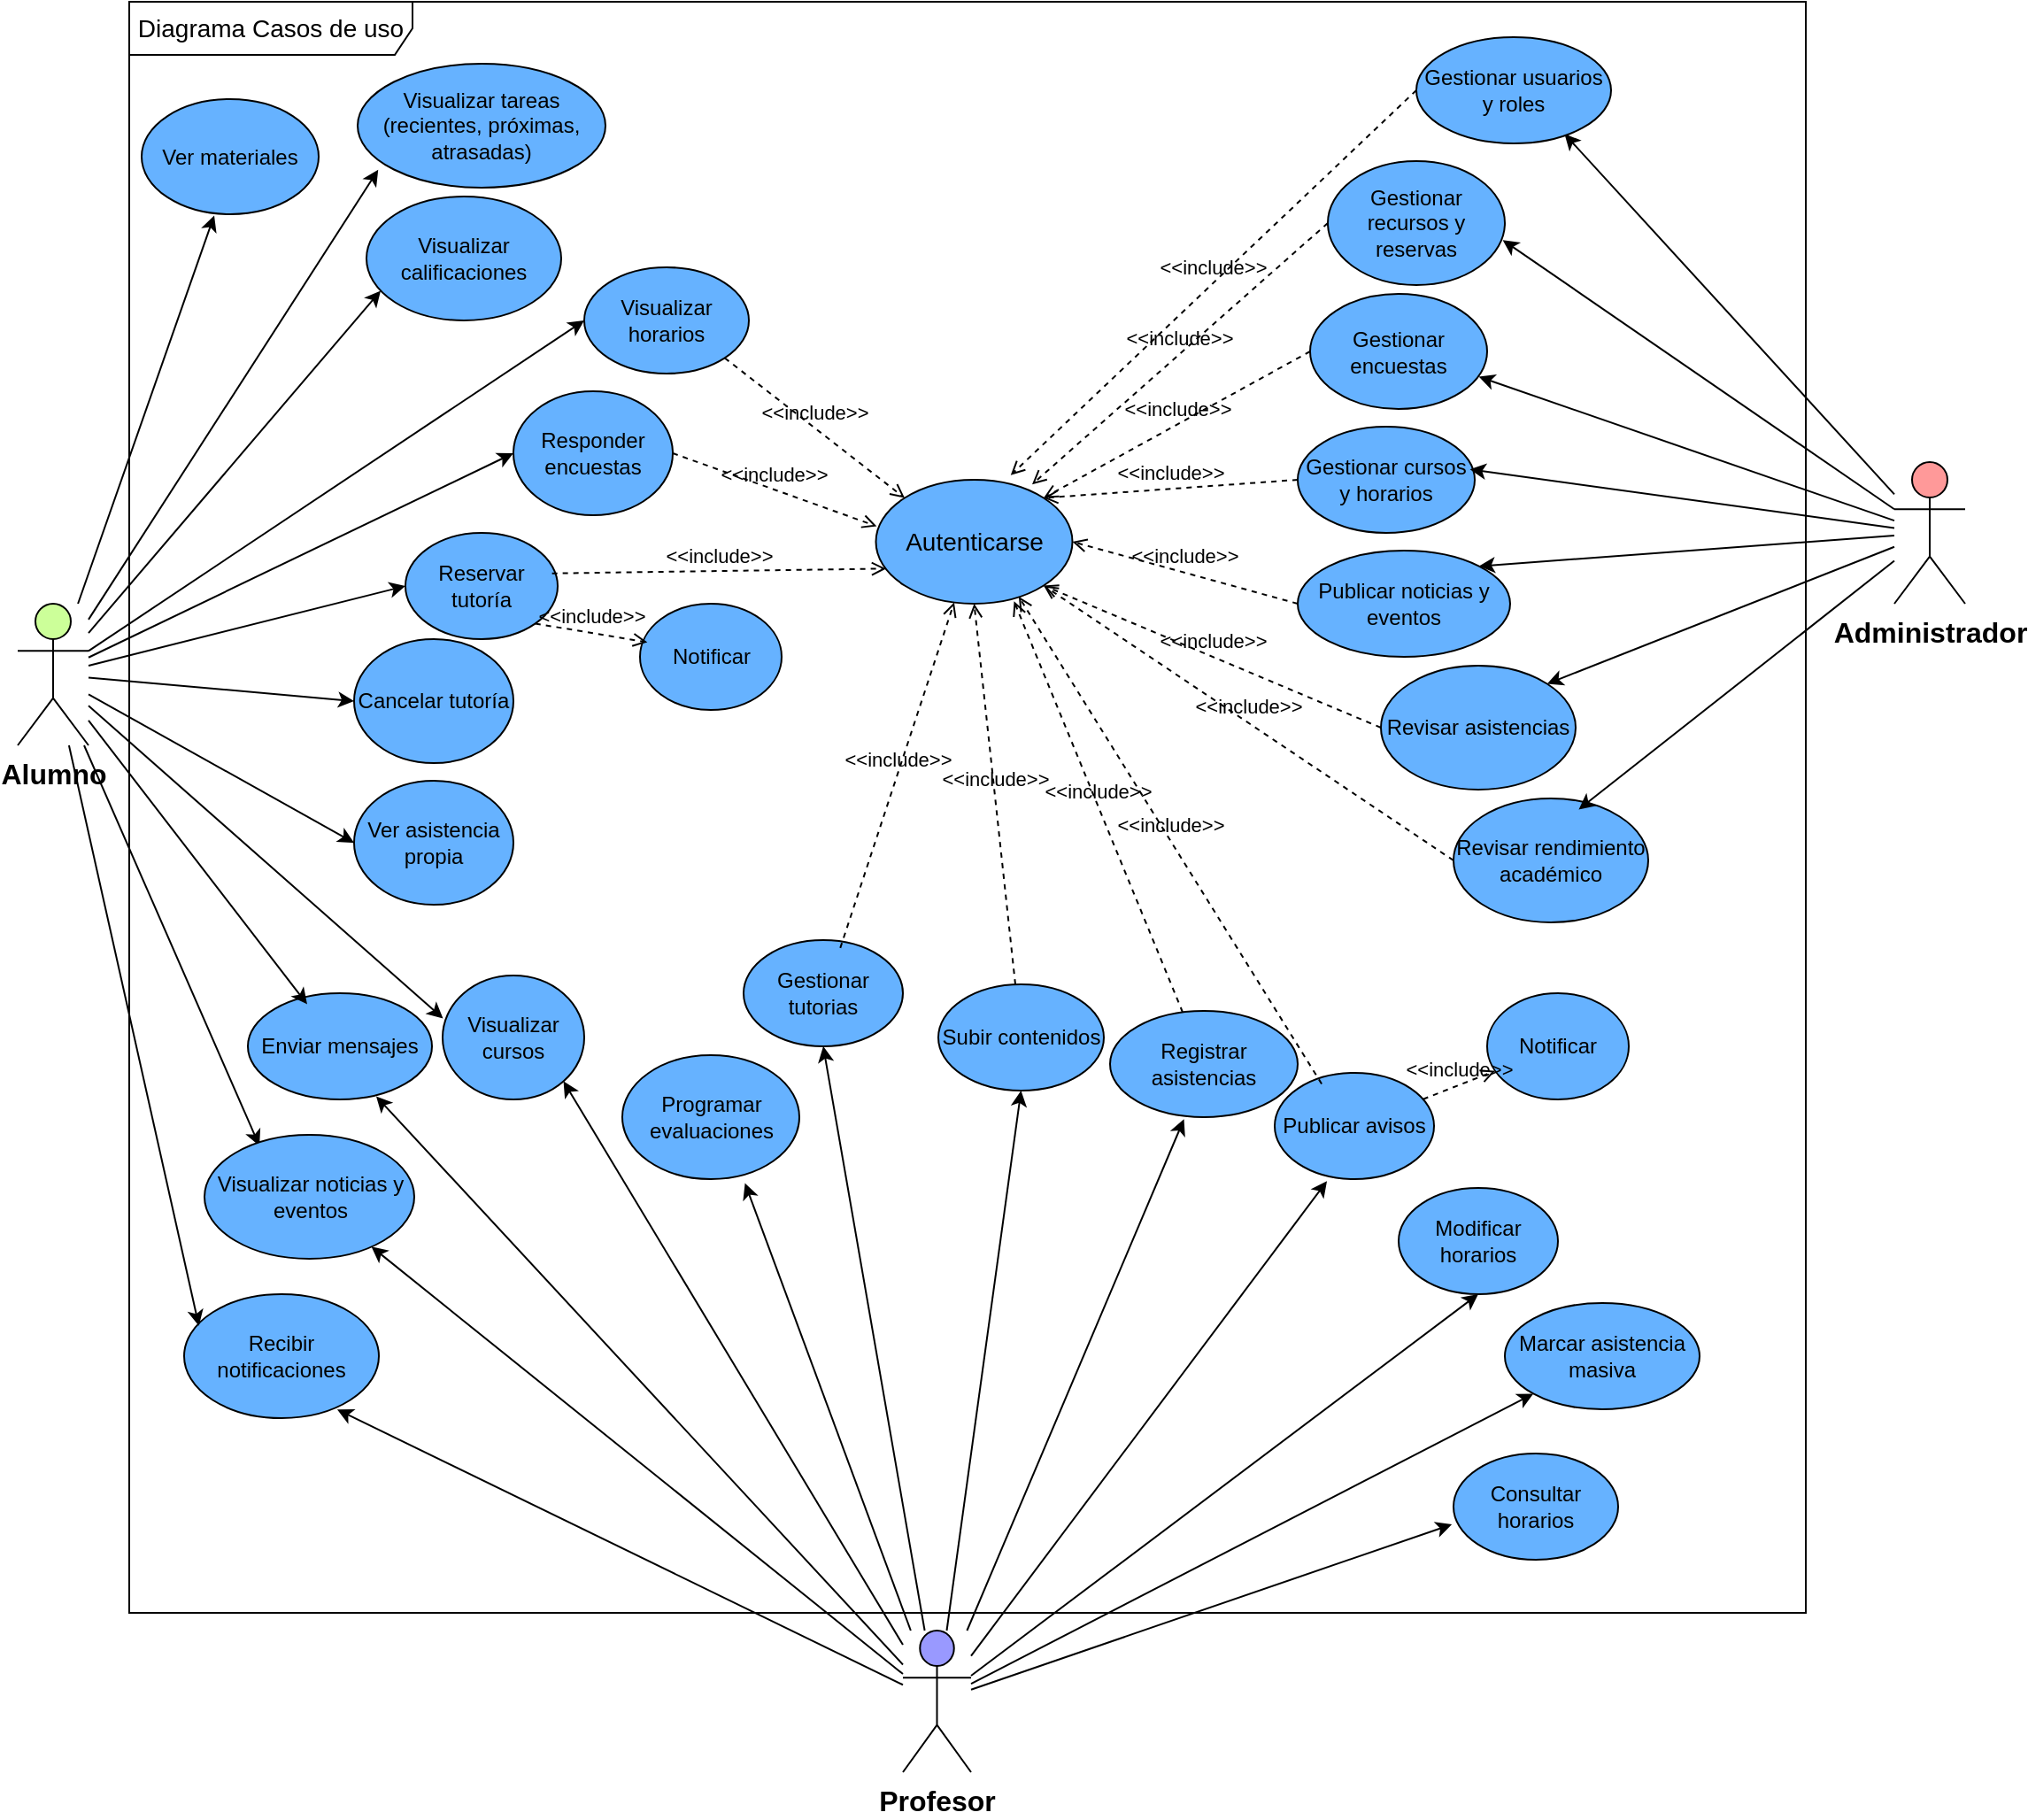 <mxfile version="28.1.0">
  <diagram name="Página-1" id="u32r4F4rOiePvGKiISCA">
    <mxGraphModel dx="1423" dy="662" grid="1" gridSize="10" guides="1" tooltips="1" connect="1" arrows="1" fold="1" page="1" pageScale="1" pageWidth="827" pageHeight="1169" math="0" shadow="0">
      <root>
        <mxCell id="0" />
        <mxCell id="1" parent="0" />
        <mxCell id="Pa3biRhDfd2zmCP7UOL9-1" value="&lt;font style=&quot;font-size: 14px;&quot;&gt;Diagrama Casos de uso&lt;/font&gt;" style="shape=umlFrame;whiteSpace=wrap;html=1;pointerEvents=0;width=160;height=30;" parent="1" vertex="1">
          <mxGeometry x="383" y="420" width="947" height="910" as="geometry" />
        </mxCell>
        <mxCell id="Pa3biRhDfd2zmCP7UOL9-2" style="rounded=0;orthogonalLoop=1;jettySize=auto;html=1;entryX=0;entryY=0.5;entryDx=0;entryDy=0;" parent="1" source="Pa3biRhDfd2zmCP7UOL9-7" target="Pa3biRhDfd2zmCP7UOL9-28" edge="1">
          <mxGeometry relative="1" as="geometry" />
        </mxCell>
        <mxCell id="Pa3biRhDfd2zmCP7UOL9-3" style="rounded=0;orthogonalLoop=1;jettySize=auto;html=1;entryX=0.073;entryY=0.76;entryDx=0;entryDy=0;entryPerimeter=0;" parent="1" source="Pa3biRhDfd2zmCP7UOL9-7" target="Pa3biRhDfd2zmCP7UOL9-29" edge="1">
          <mxGeometry relative="1" as="geometry" />
        </mxCell>
        <mxCell id="Pa3biRhDfd2zmCP7UOL9-6" style="rounded=0;orthogonalLoop=1;jettySize=auto;html=1;entryX=0.262;entryY=0.089;entryDx=0;entryDy=0;entryPerimeter=0;" parent="1" source="Pa3biRhDfd2zmCP7UOL9-7" target="Pa3biRhDfd2zmCP7UOL9-31" edge="1">
          <mxGeometry relative="1" as="geometry" />
        </mxCell>
        <mxCell id="CcAZ74s-_xU9_6JQYTE8-2" style="rounded=0;orthogonalLoop=1;jettySize=auto;html=1;entryX=0;entryY=0.5;entryDx=0;entryDy=0;" edge="1" parent="1" source="Pa3biRhDfd2zmCP7UOL9-7" target="CcAZ74s-_xU9_6JQYTE8-1">
          <mxGeometry relative="1" as="geometry" />
        </mxCell>
        <mxCell id="CcAZ74s-_xU9_6JQYTE8-5" style="rounded=0;orthogonalLoop=1;jettySize=auto;html=1;entryX=0;entryY=0.5;entryDx=0;entryDy=0;" edge="1" parent="1" source="Pa3biRhDfd2zmCP7UOL9-7" target="CcAZ74s-_xU9_6JQYTE8-4">
          <mxGeometry relative="1" as="geometry" />
        </mxCell>
        <mxCell id="CcAZ74s-_xU9_6JQYTE8-28" style="rounded=0;orthogonalLoop=1;jettySize=auto;html=1;entryX=0;entryY=0.5;entryDx=0;entryDy=0;" edge="1" parent="1" source="Pa3biRhDfd2zmCP7UOL9-7" target="CcAZ74s-_xU9_6JQYTE8-27">
          <mxGeometry relative="1" as="geometry" />
        </mxCell>
        <mxCell id="Pa3biRhDfd2zmCP7UOL9-7" value="&lt;font style=&quot;font-size: 16px;&quot;&gt;&lt;b&gt;Alumno&lt;/b&gt;&lt;/font&gt;" style="shape=umlActor;verticalLabelPosition=bottom;verticalAlign=top;html=1;fillColor=#CCFF99;" parent="1" vertex="1">
          <mxGeometry x="320" y="760" width="40" height="80" as="geometry" />
        </mxCell>
        <mxCell id="Pa3biRhDfd2zmCP7UOL9-8" style="rounded=0;orthogonalLoop=1;jettySize=auto;html=1;entryX=-0.01;entryY=0.667;entryDx=0;entryDy=0;entryPerimeter=0;" parent="1" source="Pa3biRhDfd2zmCP7UOL9-15" target="Pa3biRhDfd2zmCP7UOL9-33" edge="1">
          <mxGeometry relative="1" as="geometry" />
        </mxCell>
        <mxCell id="Pa3biRhDfd2zmCP7UOL9-9" style="rounded=0;orthogonalLoop=1;jettySize=auto;html=1;entryX=0.394;entryY=1.019;entryDx=0;entryDy=0;entryPerimeter=0;" parent="1" source="Pa3biRhDfd2zmCP7UOL9-15" target="Pa3biRhDfd2zmCP7UOL9-41" edge="1">
          <mxGeometry relative="1" as="geometry" />
        </mxCell>
        <mxCell id="Pa3biRhDfd2zmCP7UOL9-10" style="rounded=0;orthogonalLoop=1;jettySize=auto;html=1;entryX=0.5;entryY=1;entryDx=0;entryDy=0;" parent="1" source="Pa3biRhDfd2zmCP7UOL9-15" target="Pa3biRhDfd2zmCP7UOL9-35" edge="1">
          <mxGeometry relative="1" as="geometry" />
        </mxCell>
        <mxCell id="Pa3biRhDfd2zmCP7UOL9-12" style="rounded=0;orthogonalLoop=1;jettySize=auto;html=1;" parent="1" source="Pa3biRhDfd2zmCP7UOL9-15" target="Pa3biRhDfd2zmCP7UOL9-31" edge="1">
          <mxGeometry relative="1" as="geometry" />
        </mxCell>
        <mxCell id="Pa3biRhDfd2zmCP7UOL9-13" style="rounded=0;orthogonalLoop=1;jettySize=auto;html=1;entryX=0.786;entryY=0.931;entryDx=0;entryDy=0;entryPerimeter=0;" parent="1" source="Pa3biRhDfd2zmCP7UOL9-15" target="Pa3biRhDfd2zmCP7UOL9-30" edge="1">
          <mxGeometry relative="1" as="geometry" />
        </mxCell>
        <mxCell id="Pa3biRhDfd2zmCP7UOL9-14" style="rounded=0;orthogonalLoop=1;jettySize=auto;html=1;entryX=1;entryY=1;entryDx=0;entryDy=0;" parent="1" source="Pa3biRhDfd2zmCP7UOL9-15" target="Pa3biRhDfd2zmCP7UOL9-58" edge="1">
          <mxGeometry relative="1" as="geometry" />
        </mxCell>
        <mxCell id="CcAZ74s-_xU9_6JQYTE8-8" style="rounded=0;orthogonalLoop=1;jettySize=auto;html=1;entryX=0;entryY=1;entryDx=0;entryDy=0;" edge="1" parent="1" source="Pa3biRhDfd2zmCP7UOL9-15" target="CcAZ74s-_xU9_6JQYTE8-7">
          <mxGeometry relative="1" as="geometry" />
        </mxCell>
        <mxCell id="CcAZ74s-_xU9_6JQYTE8-10" style="rounded=0;orthogonalLoop=1;jettySize=auto;html=1;entryX=0.328;entryY=1.019;entryDx=0;entryDy=0;entryPerimeter=0;" edge="1" parent="1" source="Pa3biRhDfd2zmCP7UOL9-15" target="CcAZ74s-_xU9_6JQYTE8-9">
          <mxGeometry relative="1" as="geometry" />
        </mxCell>
        <mxCell id="CcAZ74s-_xU9_6JQYTE8-33" style="rounded=0;orthogonalLoop=1;jettySize=auto;html=1;entryX=0.5;entryY=1;entryDx=0;entryDy=0;" edge="1" parent="1" source="Pa3biRhDfd2zmCP7UOL9-15" target="CcAZ74s-_xU9_6JQYTE8-32">
          <mxGeometry relative="1" as="geometry" />
        </mxCell>
        <mxCell id="Pa3biRhDfd2zmCP7UOL9-15" value="&lt;font style=&quot;font-size: 16px;&quot;&gt;&lt;b&gt;Profesor&lt;/b&gt;&lt;/font&gt;" style="shape=umlActor;verticalLabelPosition=bottom;verticalAlign=top;html=1;fillColor=#9999FF;" parent="1" vertex="1">
          <mxGeometry x="820" y="1340" width="38.5" height="80" as="geometry" />
        </mxCell>
        <mxCell id="Pa3biRhDfd2zmCP7UOL9-16" style="rounded=0;orthogonalLoop=1;jettySize=auto;html=1;entryX=0.761;entryY=0.911;entryDx=0;entryDy=0;entryPerimeter=0;" parent="1" source="Pa3biRhDfd2zmCP7UOL9-20" target="Pa3biRhDfd2zmCP7UOL9-21" edge="1">
          <mxGeometry relative="1" as="geometry" />
        </mxCell>
        <mxCell id="Pa3biRhDfd2zmCP7UOL9-17" style="rounded=0;orthogonalLoop=1;jettySize=auto;html=1;entryX=1;entryY=0;entryDx=0;entryDy=0;" parent="1" source="Pa3biRhDfd2zmCP7UOL9-20" target="Pa3biRhDfd2zmCP7UOL9-25" edge="1">
          <mxGeometry relative="1" as="geometry" />
        </mxCell>
        <mxCell id="Pa3biRhDfd2zmCP7UOL9-18" style="rounded=0;orthogonalLoop=1;jettySize=auto;html=1;entryX=1;entryY=0;entryDx=0;entryDy=0;" parent="1" source="Pa3biRhDfd2zmCP7UOL9-20" target="Pa3biRhDfd2zmCP7UOL9-24" edge="1">
          <mxGeometry relative="1" as="geometry" />
        </mxCell>
        <mxCell id="Pa3biRhDfd2zmCP7UOL9-20" value="&lt;font style=&quot;font-size: 16px;&quot;&gt;&lt;b&gt;Administrador&lt;/b&gt;&lt;/font&gt;" style="shape=umlActor;verticalLabelPosition=bottom;verticalAlign=top;html=1;fillColor=#FF9999;" parent="1" vertex="1">
          <mxGeometry x="1380" y="680" width="40" height="80" as="geometry" />
        </mxCell>
        <mxCell id="Pa3biRhDfd2zmCP7UOL9-21" value="Gestionar usuarios y roles" style="ellipse;whiteSpace=wrap;html=1;fillColor=#66B2FF;" parent="1" vertex="1">
          <mxGeometry x="1110" y="440" width="110" height="60" as="geometry" />
        </mxCell>
        <mxCell id="Pa3biRhDfd2zmCP7UOL9-22" value="Gestionar recursos y reservas" style="ellipse;whiteSpace=wrap;html=1;fillColor=#66B2FF;" parent="1" vertex="1">
          <mxGeometry x="1060" y="510" width="100" height="70" as="geometry" />
        </mxCell>
        <mxCell id="Pa3biRhDfd2zmCP7UOL9-23" value="Gestionar encuestas" style="ellipse;whiteSpace=wrap;html=1;fillColor=#66B2FF;" parent="1" vertex="1">
          <mxGeometry x="1050" y="585" width="100" height="65" as="geometry" />
        </mxCell>
        <mxCell id="Pa3biRhDfd2zmCP7UOL9-24" value="Publicar noticias y eventos" style="ellipse;whiteSpace=wrap;html=1;fillColor=#66B2FF;" parent="1" vertex="1">
          <mxGeometry x="1043" y="730" width="120" height="60" as="geometry" />
        </mxCell>
        <mxCell id="Pa3biRhDfd2zmCP7UOL9-25" value="Revisar asistencias" style="ellipse;whiteSpace=wrap;html=1;fillColor=#66B2FF;" parent="1" vertex="1">
          <mxGeometry x="1090" y="795" width="110" height="70" as="geometry" />
        </mxCell>
        <mxCell id="Pa3biRhDfd2zmCP7UOL9-26" value="Revisar rendimiento académico" style="ellipse;whiteSpace=wrap;html=1;fillColor=#66B2FF;" parent="1" vertex="1">
          <mxGeometry x="1131" y="870" width="110" height="70" as="geometry" />
        </mxCell>
        <mxCell id="Pa3biRhDfd2zmCP7UOL9-27" value="&lt;font style=&quot;font-size: 14px;&quot;&gt;Autenticarse&lt;/font&gt;" style="ellipse;whiteSpace=wrap;html=1;fillColor=#66B2FF;" parent="1" vertex="1">
          <mxGeometry x="804.75" y="690" width="111" height="70" as="geometry" />
        </mxCell>
        <mxCell id="Pa3biRhDfd2zmCP7UOL9-28" value="Visualizar horarios" style="ellipse;whiteSpace=wrap;html=1;fillColor=#66B2FF;" parent="1" vertex="1">
          <mxGeometry x="640" y="570" width="93" height="60" as="geometry" />
        </mxCell>
        <mxCell id="Pa3biRhDfd2zmCP7UOL9-29" value="Visualizar calificaciones" style="ellipse;whiteSpace=wrap;html=1;fillColor=#66B2FF;" parent="1" vertex="1">
          <mxGeometry x="517" y="530" width="110" height="70" as="geometry" />
        </mxCell>
        <mxCell id="Pa3biRhDfd2zmCP7UOL9-30" value="Recibir notificaciones" style="ellipse;whiteSpace=wrap;html=1;fillColor=#66B2FF;" parent="1" vertex="1">
          <mxGeometry x="414" y="1150" width="110" height="70" as="geometry" />
        </mxCell>
        <mxCell id="Pa3biRhDfd2zmCP7UOL9-31" value="Visualizar noticias y eventos" style="ellipse;whiteSpace=wrap;html=1;fillColor=#66B2FF;" parent="1" vertex="1">
          <mxGeometry x="425.5" y="1060" width="118.5" height="70" as="geometry" />
        </mxCell>
        <mxCell id="Pa3biRhDfd2zmCP7UOL9-32" value="Modificar horarios" style="ellipse;whiteSpace=wrap;html=1;fillColor=#66B2FF;" parent="1" vertex="1">
          <mxGeometry x="1100" y="1090" width="90" height="60" as="geometry" />
        </mxCell>
        <mxCell id="Pa3biRhDfd2zmCP7UOL9-33" value="Consultar horarios" style="ellipse;whiteSpace=wrap;html=1;fillColor=#66B2FF;" parent="1" vertex="1">
          <mxGeometry x="1131" y="1240" width="93" height="60" as="geometry" />
        </mxCell>
        <mxCell id="Pa3biRhDfd2zmCP7UOL9-34" value="Visualizar tareas (recientes, próximas, atrasadas)" style="ellipse;whiteSpace=wrap;html=1;fillColor=#66B2FF;" parent="1" vertex="1">
          <mxGeometry x="512" y="455" width="140" height="70" as="geometry" />
        </mxCell>
        <mxCell id="Pa3biRhDfd2zmCP7UOL9-35" value="Subir contenidos" style="ellipse;whiteSpace=wrap;html=1;fillColor=#66B2FF;" parent="1" vertex="1">
          <mxGeometry x="840" y="975" width="93.5" height="60" as="geometry" />
        </mxCell>
        <mxCell id="Pa3biRhDfd2zmCP7UOL9-37" value="Ver materiales" style="ellipse;whiteSpace=wrap;html=1;fillColor=#66B2FF;" parent="1" vertex="1">
          <mxGeometry x="390" y="475" width="100" height="65" as="geometry" />
        </mxCell>
        <mxCell id="Pa3biRhDfd2zmCP7UOL9-38" value="Enviar mensajes" style="ellipse;whiteSpace=wrap;html=1;fillColor=#66B2FF;" parent="1" vertex="1">
          <mxGeometry x="450" y="980" width="104" height="60" as="geometry" />
        </mxCell>
        <mxCell id="Pa3biRhDfd2zmCP7UOL9-39" value="Programar evaluaciones" style="ellipse;whiteSpace=wrap;html=1;fillColor=#66B2FF;" parent="1" vertex="1">
          <mxGeometry x="661.5" y="1015" width="100" height="70" as="geometry" />
        </mxCell>
        <mxCell id="Pa3biRhDfd2zmCP7UOL9-40" value="Gestionar cursos y horarios" style="ellipse;whiteSpace=wrap;html=1;fillColor=#66B2FF;" parent="1" vertex="1">
          <mxGeometry x="1043" y="660" width="100" height="60" as="geometry" />
        </mxCell>
        <mxCell id="Pa3biRhDfd2zmCP7UOL9-41" value="Registrar asistencias" style="ellipse;whiteSpace=wrap;html=1;fillColor=#66B2FF;" parent="1" vertex="1">
          <mxGeometry x="937" y="990" width="106" height="60" as="geometry" />
        </mxCell>
        <mxCell id="Pa3biRhDfd2zmCP7UOL9-42" style="rounded=0;orthogonalLoop=1;jettySize=auto;html=1;exitX=0;exitY=0.333;exitDx=0;exitDy=0;exitPerimeter=0;entryX=0.988;entryY=0.637;entryDx=0;entryDy=0;entryPerimeter=0;" parent="1" source="Pa3biRhDfd2zmCP7UOL9-20" target="Pa3biRhDfd2zmCP7UOL9-22" edge="1">
          <mxGeometry relative="1" as="geometry" />
        </mxCell>
        <mxCell id="Pa3biRhDfd2zmCP7UOL9-43" style="rounded=0;orthogonalLoop=1;jettySize=auto;html=1;entryX=0.953;entryY=0.72;entryDx=0;entryDy=0;entryPerimeter=0;" parent="1" source="Pa3biRhDfd2zmCP7UOL9-20" target="Pa3biRhDfd2zmCP7UOL9-23" edge="1">
          <mxGeometry relative="1" as="geometry" />
        </mxCell>
        <mxCell id="Pa3biRhDfd2zmCP7UOL9-44" style="rounded=0;orthogonalLoop=1;jettySize=auto;html=1;entryX=0.973;entryY=0.402;entryDx=0;entryDy=0;entryPerimeter=0;" parent="1" source="Pa3biRhDfd2zmCP7UOL9-20" target="Pa3biRhDfd2zmCP7UOL9-40" edge="1">
          <mxGeometry relative="1" as="geometry" />
        </mxCell>
        <mxCell id="Pa3biRhDfd2zmCP7UOL9-45" style="rounded=0;orthogonalLoop=1;jettySize=auto;html=1;entryX=0.643;entryY=0.089;entryDx=0;entryDy=0;entryPerimeter=0;" parent="1" source="Pa3biRhDfd2zmCP7UOL9-20" target="Pa3biRhDfd2zmCP7UOL9-26" edge="1">
          <mxGeometry relative="1" as="geometry" />
        </mxCell>
        <mxCell id="Pa3biRhDfd2zmCP7UOL9-46" style="edgeStyle=orthogonalEdgeStyle;rounded=0;orthogonalLoop=1;jettySize=auto;html=1;exitX=0.5;exitY=1;exitDx=0;exitDy=0;" parent="1" source="Pa3biRhDfd2zmCP7UOL9-40" target="Pa3biRhDfd2zmCP7UOL9-40" edge="1">
          <mxGeometry relative="1" as="geometry" />
        </mxCell>
        <mxCell id="Pa3biRhDfd2zmCP7UOL9-47" style="edgeStyle=orthogonalEdgeStyle;rounded=0;orthogonalLoop=1;jettySize=auto;html=1;exitX=0.5;exitY=1;exitDx=0;exitDy=0;" parent="1" source="Pa3biRhDfd2zmCP7UOL9-41" target="Pa3biRhDfd2zmCP7UOL9-41" edge="1">
          <mxGeometry relative="1" as="geometry" />
        </mxCell>
        <mxCell id="Pa3biRhDfd2zmCP7UOL9-48" style="rounded=0;orthogonalLoop=1;jettySize=auto;html=1;entryX=0.5;entryY=1;entryDx=0;entryDy=0;" parent="1" source="Pa3biRhDfd2zmCP7UOL9-15" target="Pa3biRhDfd2zmCP7UOL9-32" edge="1">
          <mxGeometry relative="1" as="geometry" />
        </mxCell>
        <mxCell id="Pa3biRhDfd2zmCP7UOL9-49" style="rounded=0;orthogonalLoop=1;jettySize=auto;html=1;entryX=0.693;entryY=1.033;entryDx=0;entryDy=0;entryPerimeter=0;" parent="1" source="Pa3biRhDfd2zmCP7UOL9-15" target="Pa3biRhDfd2zmCP7UOL9-39" edge="1">
          <mxGeometry relative="1" as="geometry" />
        </mxCell>
        <mxCell id="Pa3biRhDfd2zmCP7UOL9-50" style="rounded=0;orthogonalLoop=1;jettySize=auto;html=1;entryX=0.41;entryY=1.011;entryDx=0;entryDy=0;entryPerimeter=0;" parent="1" source="Pa3biRhDfd2zmCP7UOL9-7" target="Pa3biRhDfd2zmCP7UOL9-37" edge="1">
          <mxGeometry relative="1" as="geometry" />
        </mxCell>
        <mxCell id="Pa3biRhDfd2zmCP7UOL9-51" style="rounded=0;orthogonalLoop=1;jettySize=auto;html=1;entryX=0.083;entryY=0.856;entryDx=0;entryDy=0;entryPerimeter=0;" parent="1" source="Pa3biRhDfd2zmCP7UOL9-7" target="Pa3biRhDfd2zmCP7UOL9-34" edge="1">
          <mxGeometry relative="1" as="geometry" />
        </mxCell>
        <mxCell id="Pa3biRhDfd2zmCP7UOL9-54" style="rounded=0;orthogonalLoop=1;jettySize=auto;html=1;entryX=0.322;entryY=0.104;entryDx=0;entryDy=0;entryPerimeter=0;" parent="1" source="Pa3biRhDfd2zmCP7UOL9-7" target="Pa3biRhDfd2zmCP7UOL9-38" edge="1">
          <mxGeometry relative="1" as="geometry" />
        </mxCell>
        <mxCell id="Pa3biRhDfd2zmCP7UOL9-55" style="rounded=0;orthogonalLoop=1;jettySize=auto;html=1;entryX=0.697;entryY=0.971;entryDx=0;entryDy=0;entryPerimeter=0;" parent="1" source="Pa3biRhDfd2zmCP7UOL9-15" target="Pa3biRhDfd2zmCP7UOL9-38" edge="1">
          <mxGeometry relative="1" as="geometry" />
        </mxCell>
        <mxCell id="Pa3biRhDfd2zmCP7UOL9-56" style="edgeStyle=orthogonalEdgeStyle;rounded=0;orthogonalLoop=1;jettySize=auto;html=1;exitX=0.5;exitY=1;exitDx=0;exitDy=0;" parent="1" edge="1">
          <mxGeometry relative="1" as="geometry">
            <mxPoint x="800" y="750" as="sourcePoint" />
            <mxPoint x="800" y="750" as="targetPoint" />
          </mxGeometry>
        </mxCell>
        <mxCell id="Pa3biRhDfd2zmCP7UOL9-57" style="rounded=0;orthogonalLoop=1;jettySize=auto;html=1;entryX=0.076;entryY=0.256;entryDx=0;entryDy=0;entryPerimeter=0;" parent="1" source="Pa3biRhDfd2zmCP7UOL9-7" target="Pa3biRhDfd2zmCP7UOL9-30" edge="1">
          <mxGeometry relative="1" as="geometry" />
        </mxCell>
        <mxCell id="Pa3biRhDfd2zmCP7UOL9-58" value="Visualizar cursos" style="ellipse;whiteSpace=wrap;html=1;fillColor=#66B2FF;" parent="1" vertex="1">
          <mxGeometry x="560" y="970" width="80" height="70" as="geometry" />
        </mxCell>
        <mxCell id="Pa3biRhDfd2zmCP7UOL9-59" style="rounded=0;orthogonalLoop=1;jettySize=auto;html=1;entryX=0.003;entryY=0.346;entryDx=0;entryDy=0;entryPerimeter=0;" parent="1" source="Pa3biRhDfd2zmCP7UOL9-7" target="Pa3biRhDfd2zmCP7UOL9-58" edge="1">
          <mxGeometry relative="1" as="geometry" />
        </mxCell>
        <mxCell id="CcAZ74s-_xU9_6JQYTE8-1" value="Ver asistencia propia" style="ellipse;whiteSpace=wrap;html=1;fillColor=#66B2FF;" vertex="1" parent="1">
          <mxGeometry x="510" y="860" width="90" height="70" as="geometry" />
        </mxCell>
        <mxCell id="CcAZ74s-_xU9_6JQYTE8-3" value="Reservar tutoría" style="ellipse;whiteSpace=wrap;html=1;fillColor=#66B2FF;" vertex="1" parent="1">
          <mxGeometry x="539" y="720" width="86" height="60" as="geometry" />
        </mxCell>
        <mxCell id="CcAZ74s-_xU9_6JQYTE8-4" value="Cancelar tutoría" style="ellipse;whiteSpace=wrap;html=1;fillColor=#66B2FF;" vertex="1" parent="1">
          <mxGeometry x="510" y="780" width="90" height="70" as="geometry" />
        </mxCell>
        <mxCell id="CcAZ74s-_xU9_6JQYTE8-6" style="rounded=0;orthogonalLoop=1;jettySize=auto;html=1;entryX=0;entryY=0.5;entryDx=0;entryDy=0;" edge="1" parent="1" source="Pa3biRhDfd2zmCP7UOL9-7" target="CcAZ74s-_xU9_6JQYTE8-3">
          <mxGeometry relative="1" as="geometry" />
        </mxCell>
        <mxCell id="CcAZ74s-_xU9_6JQYTE8-7" value="Marcar asistencia masiva" style="ellipse;whiteSpace=wrap;html=1;fillColor=#66B2FF;" vertex="1" parent="1">
          <mxGeometry x="1160" y="1155" width="110" height="60" as="geometry" />
        </mxCell>
        <mxCell id="CcAZ74s-_xU9_6JQYTE8-9" value="Publicar avisos" style="ellipse;whiteSpace=wrap;html=1;fillColor=#66B2FF;" vertex="1" parent="1">
          <mxGeometry x="1030" y="1025" width="90" height="60" as="geometry" />
        </mxCell>
        <mxCell id="CcAZ74s-_xU9_6JQYTE8-17" value="&amp;lt;&amp;lt;include&amp;gt;&amp;gt;" style="html=1;verticalAlign=bottom;labelBackgroundColor=none;endArrow=open;endFill=0;dashed=1;rounded=0;exitX=0;exitY=0.5;exitDx=0;exitDy=0;entryX=0.686;entryY=-0.037;entryDx=0;entryDy=0;entryPerimeter=0;" edge="1" parent="1" source="Pa3biRhDfd2zmCP7UOL9-21" target="Pa3biRhDfd2zmCP7UOL9-27">
          <mxGeometry width="160" relative="1" as="geometry">
            <mxPoint x="740" y="680" as="sourcePoint" />
            <mxPoint x="900" y="680" as="targetPoint" />
          </mxGeometry>
        </mxCell>
        <mxCell id="CcAZ74s-_xU9_6JQYTE8-18" value="&amp;lt;&amp;lt;include&amp;gt;&amp;gt;" style="html=1;verticalAlign=bottom;labelBackgroundColor=none;endArrow=open;endFill=0;dashed=1;rounded=0;exitX=0;exitY=0.5;exitDx=0;exitDy=0;entryX=0.795;entryY=0.037;entryDx=0;entryDy=0;entryPerimeter=0;" edge="1" parent="1" source="Pa3biRhDfd2zmCP7UOL9-22" target="Pa3biRhDfd2zmCP7UOL9-27">
          <mxGeometry width="160" relative="1" as="geometry">
            <mxPoint x="740" y="680" as="sourcePoint" />
            <mxPoint x="900" y="680" as="targetPoint" />
          </mxGeometry>
        </mxCell>
        <mxCell id="CcAZ74s-_xU9_6JQYTE8-19" value="&amp;lt;&amp;lt;include&amp;gt;&amp;gt;" style="html=1;verticalAlign=bottom;labelBackgroundColor=none;endArrow=open;endFill=0;dashed=1;rounded=0;exitX=0;exitY=0.5;exitDx=0;exitDy=0;entryX=1;entryY=0;entryDx=0;entryDy=0;" edge="1" parent="1" source="Pa3biRhDfd2zmCP7UOL9-23" target="Pa3biRhDfd2zmCP7UOL9-27">
          <mxGeometry width="160" relative="1" as="geometry">
            <mxPoint x="740" y="680" as="sourcePoint" />
            <mxPoint x="900" y="680" as="targetPoint" />
          </mxGeometry>
        </mxCell>
        <mxCell id="CcAZ74s-_xU9_6JQYTE8-20" value="&amp;lt;&amp;lt;include&amp;gt;&amp;gt;" style="html=1;verticalAlign=bottom;labelBackgroundColor=none;endArrow=open;endFill=0;dashed=1;rounded=0;exitX=0;exitY=0.5;exitDx=0;exitDy=0;entryX=1;entryY=0;entryDx=0;entryDy=0;" edge="1" parent="1" source="Pa3biRhDfd2zmCP7UOL9-40" target="Pa3biRhDfd2zmCP7UOL9-27">
          <mxGeometry width="160" relative="1" as="geometry">
            <mxPoint x="740" y="680" as="sourcePoint" />
            <mxPoint x="900" y="680" as="targetPoint" />
          </mxGeometry>
        </mxCell>
        <mxCell id="CcAZ74s-_xU9_6JQYTE8-21" value="&amp;lt;&amp;lt;include&amp;gt;&amp;gt;" style="html=1;verticalAlign=bottom;labelBackgroundColor=none;endArrow=open;endFill=0;dashed=1;rounded=0;entryX=1;entryY=0.5;entryDx=0;entryDy=0;exitX=0;exitY=0.5;exitDx=0;exitDy=0;" edge="1" parent="1" source="Pa3biRhDfd2zmCP7UOL9-24" target="Pa3biRhDfd2zmCP7UOL9-27">
          <mxGeometry width="160" relative="1" as="geometry">
            <mxPoint x="740" y="760" as="sourcePoint" />
            <mxPoint x="900" y="760" as="targetPoint" />
          </mxGeometry>
        </mxCell>
        <mxCell id="CcAZ74s-_xU9_6JQYTE8-22" value="&amp;lt;&amp;lt;include&amp;gt;&amp;gt;" style="html=1;verticalAlign=bottom;labelBackgroundColor=none;endArrow=open;endFill=0;dashed=1;rounded=0;exitX=0;exitY=0.5;exitDx=0;exitDy=0;entryX=1;entryY=1;entryDx=0;entryDy=0;" edge="1" parent="1" source="Pa3biRhDfd2zmCP7UOL9-26" target="Pa3biRhDfd2zmCP7UOL9-27">
          <mxGeometry width="160" relative="1" as="geometry">
            <mxPoint x="740" y="760" as="sourcePoint" />
            <mxPoint x="900" y="760" as="targetPoint" />
          </mxGeometry>
        </mxCell>
        <mxCell id="CcAZ74s-_xU9_6JQYTE8-23" value="&amp;lt;&amp;lt;include&amp;gt;&amp;gt;" style="html=1;verticalAlign=bottom;labelBackgroundColor=none;endArrow=open;endFill=0;dashed=1;rounded=0;entryX=1;entryY=1;entryDx=0;entryDy=0;exitX=0;exitY=0.5;exitDx=0;exitDy=0;" edge="1" parent="1" source="Pa3biRhDfd2zmCP7UOL9-25" target="Pa3biRhDfd2zmCP7UOL9-27">
          <mxGeometry width="160" relative="1" as="geometry">
            <mxPoint x="740" y="760" as="sourcePoint" />
            <mxPoint x="900" y="760" as="targetPoint" />
          </mxGeometry>
        </mxCell>
        <mxCell id="CcAZ74s-_xU9_6JQYTE8-24" value="&amp;lt;&amp;lt;include&amp;gt;&amp;gt;" style="html=1;verticalAlign=bottom;labelBackgroundColor=none;endArrow=open;endFill=0;dashed=1;rounded=0;exitX=1;exitY=1;exitDx=0;exitDy=0;entryX=0;entryY=0;entryDx=0;entryDy=0;" edge="1" parent="1" source="Pa3biRhDfd2zmCP7UOL9-28" target="Pa3biRhDfd2zmCP7UOL9-27">
          <mxGeometry width="160" relative="1" as="geometry">
            <mxPoint x="740" y="810" as="sourcePoint" />
            <mxPoint x="900" y="810" as="targetPoint" />
          </mxGeometry>
        </mxCell>
        <mxCell id="CcAZ74s-_xU9_6JQYTE8-26" value="&amp;lt;&amp;lt;include&amp;gt;&amp;gt;" style="html=1;verticalAlign=bottom;labelBackgroundColor=none;endArrow=open;endFill=0;dashed=1;rounded=0;exitX=0.963;exitY=0.381;exitDx=0;exitDy=0;exitPerimeter=0;entryX=0.052;entryY=0.717;entryDx=0;entryDy=0;entryPerimeter=0;" edge="1" parent="1" source="CcAZ74s-_xU9_6JQYTE8-3" target="Pa3biRhDfd2zmCP7UOL9-27">
          <mxGeometry width="160" relative="1" as="geometry">
            <mxPoint x="870" y="770" as="sourcePoint" />
            <mxPoint x="1030" y="770" as="targetPoint" />
          </mxGeometry>
        </mxCell>
        <mxCell id="CcAZ74s-_xU9_6JQYTE8-27" value="Responder encuestas" style="ellipse;whiteSpace=wrap;html=1;fillColor=#66B2FF;" vertex="1" parent="1">
          <mxGeometry x="600" y="640" width="90" height="70" as="geometry" />
        </mxCell>
        <mxCell id="CcAZ74s-_xU9_6JQYTE8-29" value="&amp;lt;&amp;lt;include&amp;gt;&amp;gt;" style="html=1;verticalAlign=bottom;labelBackgroundColor=none;endArrow=open;endFill=0;dashed=1;rounded=0;exitX=1;exitY=0.5;exitDx=0;exitDy=0;entryX=0.004;entryY=0.375;entryDx=0;entryDy=0;entryPerimeter=0;" edge="1" parent="1" source="CcAZ74s-_xU9_6JQYTE8-27" target="Pa3biRhDfd2zmCP7UOL9-27">
          <mxGeometry width="160" relative="1" as="geometry">
            <mxPoint x="870" y="840" as="sourcePoint" />
            <mxPoint x="1030" y="840" as="targetPoint" />
          </mxGeometry>
        </mxCell>
        <mxCell id="CcAZ74s-_xU9_6JQYTE8-30" value="Notificar" style="ellipse;whiteSpace=wrap;html=1;fillColor=#66B2FF;" vertex="1" parent="1">
          <mxGeometry x="671.5" y="760" width="80" height="60" as="geometry" />
        </mxCell>
        <mxCell id="CcAZ74s-_xU9_6JQYTE8-31" value="&amp;lt;&amp;lt;include&amp;gt;&amp;gt;" style="html=1;verticalAlign=bottom;labelBackgroundColor=none;endArrow=open;endFill=0;dashed=1;rounded=0;exitX=1;exitY=1;exitDx=0;exitDy=0;entryX=0.052;entryY=0.363;entryDx=0;entryDy=0;entryPerimeter=0;" edge="1" parent="1" source="CcAZ74s-_xU9_6JQYTE8-3" target="CcAZ74s-_xU9_6JQYTE8-30">
          <mxGeometry width="160" relative="1" as="geometry">
            <mxPoint x="870" y="840" as="sourcePoint" />
            <mxPoint x="660" y="780" as="targetPoint" />
          </mxGeometry>
        </mxCell>
        <mxCell id="CcAZ74s-_xU9_6JQYTE8-32" value="Gestionar tutorias" style="ellipse;whiteSpace=wrap;html=1;fillColor=#66B2FF;" vertex="1" parent="1">
          <mxGeometry x="730" y="950" width="90" height="60" as="geometry" />
        </mxCell>
        <mxCell id="CcAZ74s-_xU9_6JQYTE8-34" value="&amp;lt;&amp;lt;include&amp;gt;&amp;gt;" style="html=1;verticalAlign=bottom;labelBackgroundColor=none;endArrow=open;endFill=0;dashed=1;rounded=0;exitX=0.607;exitY=0.074;exitDx=0;exitDy=0;exitPerimeter=0;" edge="1" parent="1" source="CcAZ74s-_xU9_6JQYTE8-32" target="Pa3biRhDfd2zmCP7UOL9-27">
          <mxGeometry width="160" relative="1" as="geometry">
            <mxPoint x="840" y="1030" as="sourcePoint" />
            <mxPoint x="1000" y="1030" as="targetPoint" />
          </mxGeometry>
        </mxCell>
        <mxCell id="CcAZ74s-_xU9_6JQYTE8-35" value="&amp;lt;&amp;lt;include&amp;gt;&amp;gt;" style="html=1;verticalAlign=bottom;labelBackgroundColor=none;endArrow=open;endFill=0;dashed=1;rounded=0;entryX=0.703;entryY=0.981;entryDx=0;entryDy=0;entryPerimeter=0;" edge="1" parent="1" source="Pa3biRhDfd2zmCP7UOL9-41" target="Pa3biRhDfd2zmCP7UOL9-27">
          <mxGeometry width="160" relative="1" as="geometry">
            <mxPoint x="840" y="1030" as="sourcePoint" />
            <mxPoint x="1000" y="1030" as="targetPoint" />
          </mxGeometry>
        </mxCell>
        <mxCell id="CcAZ74s-_xU9_6JQYTE8-36" value="&amp;lt;&amp;lt;include&amp;gt;&amp;gt;" style="html=1;verticalAlign=bottom;labelBackgroundColor=none;endArrow=open;endFill=0;dashed=1;rounded=0;entryX=0.5;entryY=1;entryDx=0;entryDy=0;" edge="1" parent="1" source="Pa3biRhDfd2zmCP7UOL9-35" target="Pa3biRhDfd2zmCP7UOL9-27">
          <mxGeometry width="160" relative="1" as="geometry">
            <mxPoint x="840" y="1030" as="sourcePoint" />
            <mxPoint x="1000" y="1030" as="targetPoint" />
          </mxGeometry>
        </mxCell>
        <mxCell id="CcAZ74s-_xU9_6JQYTE8-37" value="&amp;lt;&amp;lt;include&amp;gt;&amp;gt;" style="html=1;verticalAlign=bottom;labelBackgroundColor=none;endArrow=open;endFill=0;dashed=1;rounded=0;entryX=0.727;entryY=0.943;entryDx=0;entryDy=0;entryPerimeter=0;exitX=0.295;exitY=0.104;exitDx=0;exitDy=0;exitPerimeter=0;" edge="1" parent="1" source="CcAZ74s-_xU9_6JQYTE8-9" target="Pa3biRhDfd2zmCP7UOL9-27">
          <mxGeometry width="160" relative="1" as="geometry">
            <mxPoint x="840" y="1010" as="sourcePoint" />
            <mxPoint x="1000" y="1010" as="targetPoint" />
          </mxGeometry>
        </mxCell>
        <mxCell id="CcAZ74s-_xU9_6JQYTE8-38" value="Notificar" style="ellipse;whiteSpace=wrap;html=1;fillColor=#66B2FF;" vertex="1" parent="1">
          <mxGeometry x="1150" y="980" width="80" height="60" as="geometry" />
        </mxCell>
        <mxCell id="CcAZ74s-_xU9_6JQYTE8-39" value="&amp;lt;&amp;lt;include&amp;gt;&amp;gt;" style="html=1;verticalAlign=bottom;labelBackgroundColor=none;endArrow=open;endFill=0;dashed=1;rounded=0;" edge="1" parent="1" source="CcAZ74s-_xU9_6JQYTE8-9" target="CcAZ74s-_xU9_6JQYTE8-38">
          <mxGeometry width="160" relative="1" as="geometry">
            <mxPoint x="900" y="960" as="sourcePoint" />
            <mxPoint x="1060" y="960" as="targetPoint" />
          </mxGeometry>
        </mxCell>
      </root>
    </mxGraphModel>
  </diagram>
</mxfile>
